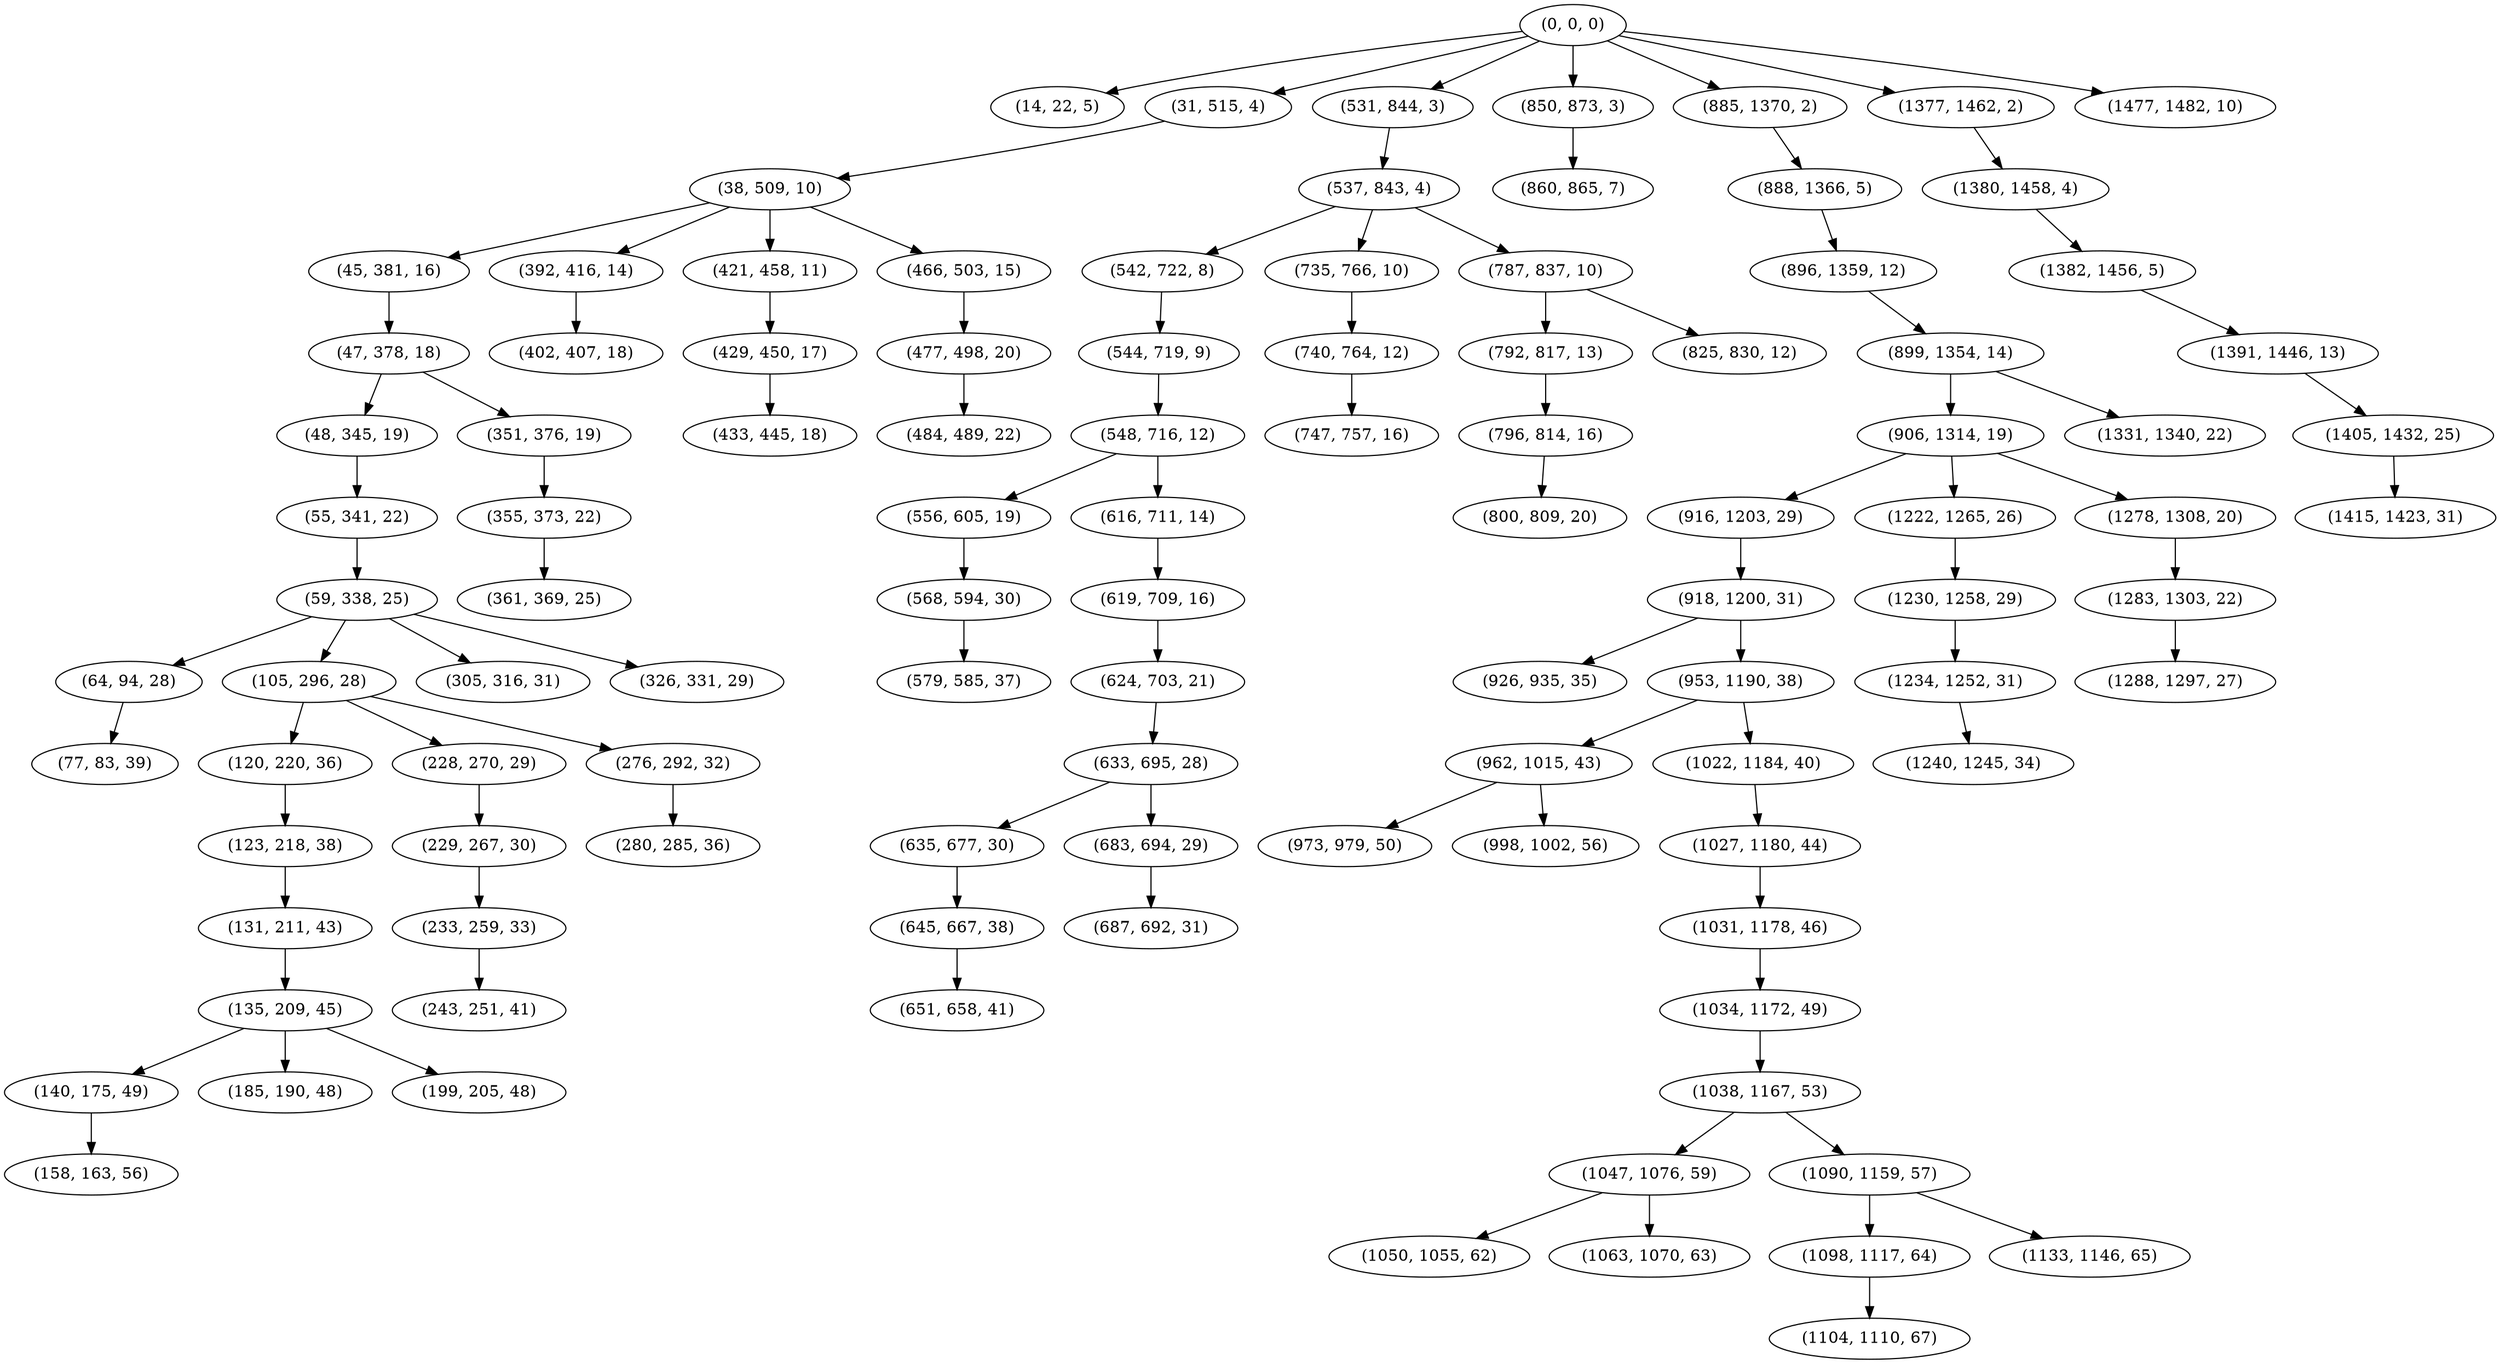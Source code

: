 digraph tree {
    "(0, 0, 0)";
    "(14, 22, 5)";
    "(31, 515, 4)";
    "(38, 509, 10)";
    "(45, 381, 16)";
    "(47, 378, 18)";
    "(48, 345, 19)";
    "(55, 341, 22)";
    "(59, 338, 25)";
    "(64, 94, 28)";
    "(77, 83, 39)";
    "(105, 296, 28)";
    "(120, 220, 36)";
    "(123, 218, 38)";
    "(131, 211, 43)";
    "(135, 209, 45)";
    "(140, 175, 49)";
    "(158, 163, 56)";
    "(185, 190, 48)";
    "(199, 205, 48)";
    "(228, 270, 29)";
    "(229, 267, 30)";
    "(233, 259, 33)";
    "(243, 251, 41)";
    "(276, 292, 32)";
    "(280, 285, 36)";
    "(305, 316, 31)";
    "(326, 331, 29)";
    "(351, 376, 19)";
    "(355, 373, 22)";
    "(361, 369, 25)";
    "(392, 416, 14)";
    "(402, 407, 18)";
    "(421, 458, 11)";
    "(429, 450, 17)";
    "(433, 445, 18)";
    "(466, 503, 15)";
    "(477, 498, 20)";
    "(484, 489, 22)";
    "(531, 844, 3)";
    "(537, 843, 4)";
    "(542, 722, 8)";
    "(544, 719, 9)";
    "(548, 716, 12)";
    "(556, 605, 19)";
    "(568, 594, 30)";
    "(579, 585, 37)";
    "(616, 711, 14)";
    "(619, 709, 16)";
    "(624, 703, 21)";
    "(633, 695, 28)";
    "(635, 677, 30)";
    "(645, 667, 38)";
    "(651, 658, 41)";
    "(683, 694, 29)";
    "(687, 692, 31)";
    "(735, 766, 10)";
    "(740, 764, 12)";
    "(747, 757, 16)";
    "(787, 837, 10)";
    "(792, 817, 13)";
    "(796, 814, 16)";
    "(800, 809, 20)";
    "(825, 830, 12)";
    "(850, 873, 3)";
    "(860, 865, 7)";
    "(885, 1370, 2)";
    "(888, 1366, 5)";
    "(896, 1359, 12)";
    "(899, 1354, 14)";
    "(906, 1314, 19)";
    "(916, 1203, 29)";
    "(918, 1200, 31)";
    "(926, 935, 35)";
    "(953, 1190, 38)";
    "(962, 1015, 43)";
    "(973, 979, 50)";
    "(998, 1002, 56)";
    "(1022, 1184, 40)";
    "(1027, 1180, 44)";
    "(1031, 1178, 46)";
    "(1034, 1172, 49)";
    "(1038, 1167, 53)";
    "(1047, 1076, 59)";
    "(1050, 1055, 62)";
    "(1063, 1070, 63)";
    "(1090, 1159, 57)";
    "(1098, 1117, 64)";
    "(1104, 1110, 67)";
    "(1133, 1146, 65)";
    "(1222, 1265, 26)";
    "(1230, 1258, 29)";
    "(1234, 1252, 31)";
    "(1240, 1245, 34)";
    "(1278, 1308, 20)";
    "(1283, 1303, 22)";
    "(1288, 1297, 27)";
    "(1331, 1340, 22)";
    "(1377, 1462, 2)";
    "(1380, 1458, 4)";
    "(1382, 1456, 5)";
    "(1391, 1446, 13)";
    "(1405, 1432, 25)";
    "(1415, 1423, 31)";
    "(1477, 1482, 10)";
    "(0, 0, 0)" -> "(14, 22, 5)";
    "(0, 0, 0)" -> "(31, 515, 4)";
    "(0, 0, 0)" -> "(531, 844, 3)";
    "(0, 0, 0)" -> "(850, 873, 3)";
    "(0, 0, 0)" -> "(885, 1370, 2)";
    "(0, 0, 0)" -> "(1377, 1462, 2)";
    "(0, 0, 0)" -> "(1477, 1482, 10)";
    "(31, 515, 4)" -> "(38, 509, 10)";
    "(38, 509, 10)" -> "(45, 381, 16)";
    "(38, 509, 10)" -> "(392, 416, 14)";
    "(38, 509, 10)" -> "(421, 458, 11)";
    "(38, 509, 10)" -> "(466, 503, 15)";
    "(45, 381, 16)" -> "(47, 378, 18)";
    "(47, 378, 18)" -> "(48, 345, 19)";
    "(47, 378, 18)" -> "(351, 376, 19)";
    "(48, 345, 19)" -> "(55, 341, 22)";
    "(55, 341, 22)" -> "(59, 338, 25)";
    "(59, 338, 25)" -> "(64, 94, 28)";
    "(59, 338, 25)" -> "(105, 296, 28)";
    "(59, 338, 25)" -> "(305, 316, 31)";
    "(59, 338, 25)" -> "(326, 331, 29)";
    "(64, 94, 28)" -> "(77, 83, 39)";
    "(105, 296, 28)" -> "(120, 220, 36)";
    "(105, 296, 28)" -> "(228, 270, 29)";
    "(105, 296, 28)" -> "(276, 292, 32)";
    "(120, 220, 36)" -> "(123, 218, 38)";
    "(123, 218, 38)" -> "(131, 211, 43)";
    "(131, 211, 43)" -> "(135, 209, 45)";
    "(135, 209, 45)" -> "(140, 175, 49)";
    "(135, 209, 45)" -> "(185, 190, 48)";
    "(135, 209, 45)" -> "(199, 205, 48)";
    "(140, 175, 49)" -> "(158, 163, 56)";
    "(228, 270, 29)" -> "(229, 267, 30)";
    "(229, 267, 30)" -> "(233, 259, 33)";
    "(233, 259, 33)" -> "(243, 251, 41)";
    "(276, 292, 32)" -> "(280, 285, 36)";
    "(351, 376, 19)" -> "(355, 373, 22)";
    "(355, 373, 22)" -> "(361, 369, 25)";
    "(392, 416, 14)" -> "(402, 407, 18)";
    "(421, 458, 11)" -> "(429, 450, 17)";
    "(429, 450, 17)" -> "(433, 445, 18)";
    "(466, 503, 15)" -> "(477, 498, 20)";
    "(477, 498, 20)" -> "(484, 489, 22)";
    "(531, 844, 3)" -> "(537, 843, 4)";
    "(537, 843, 4)" -> "(542, 722, 8)";
    "(537, 843, 4)" -> "(735, 766, 10)";
    "(537, 843, 4)" -> "(787, 837, 10)";
    "(542, 722, 8)" -> "(544, 719, 9)";
    "(544, 719, 9)" -> "(548, 716, 12)";
    "(548, 716, 12)" -> "(556, 605, 19)";
    "(548, 716, 12)" -> "(616, 711, 14)";
    "(556, 605, 19)" -> "(568, 594, 30)";
    "(568, 594, 30)" -> "(579, 585, 37)";
    "(616, 711, 14)" -> "(619, 709, 16)";
    "(619, 709, 16)" -> "(624, 703, 21)";
    "(624, 703, 21)" -> "(633, 695, 28)";
    "(633, 695, 28)" -> "(635, 677, 30)";
    "(633, 695, 28)" -> "(683, 694, 29)";
    "(635, 677, 30)" -> "(645, 667, 38)";
    "(645, 667, 38)" -> "(651, 658, 41)";
    "(683, 694, 29)" -> "(687, 692, 31)";
    "(735, 766, 10)" -> "(740, 764, 12)";
    "(740, 764, 12)" -> "(747, 757, 16)";
    "(787, 837, 10)" -> "(792, 817, 13)";
    "(787, 837, 10)" -> "(825, 830, 12)";
    "(792, 817, 13)" -> "(796, 814, 16)";
    "(796, 814, 16)" -> "(800, 809, 20)";
    "(850, 873, 3)" -> "(860, 865, 7)";
    "(885, 1370, 2)" -> "(888, 1366, 5)";
    "(888, 1366, 5)" -> "(896, 1359, 12)";
    "(896, 1359, 12)" -> "(899, 1354, 14)";
    "(899, 1354, 14)" -> "(906, 1314, 19)";
    "(899, 1354, 14)" -> "(1331, 1340, 22)";
    "(906, 1314, 19)" -> "(916, 1203, 29)";
    "(906, 1314, 19)" -> "(1222, 1265, 26)";
    "(906, 1314, 19)" -> "(1278, 1308, 20)";
    "(916, 1203, 29)" -> "(918, 1200, 31)";
    "(918, 1200, 31)" -> "(926, 935, 35)";
    "(918, 1200, 31)" -> "(953, 1190, 38)";
    "(953, 1190, 38)" -> "(962, 1015, 43)";
    "(953, 1190, 38)" -> "(1022, 1184, 40)";
    "(962, 1015, 43)" -> "(973, 979, 50)";
    "(962, 1015, 43)" -> "(998, 1002, 56)";
    "(1022, 1184, 40)" -> "(1027, 1180, 44)";
    "(1027, 1180, 44)" -> "(1031, 1178, 46)";
    "(1031, 1178, 46)" -> "(1034, 1172, 49)";
    "(1034, 1172, 49)" -> "(1038, 1167, 53)";
    "(1038, 1167, 53)" -> "(1047, 1076, 59)";
    "(1038, 1167, 53)" -> "(1090, 1159, 57)";
    "(1047, 1076, 59)" -> "(1050, 1055, 62)";
    "(1047, 1076, 59)" -> "(1063, 1070, 63)";
    "(1090, 1159, 57)" -> "(1098, 1117, 64)";
    "(1090, 1159, 57)" -> "(1133, 1146, 65)";
    "(1098, 1117, 64)" -> "(1104, 1110, 67)";
    "(1222, 1265, 26)" -> "(1230, 1258, 29)";
    "(1230, 1258, 29)" -> "(1234, 1252, 31)";
    "(1234, 1252, 31)" -> "(1240, 1245, 34)";
    "(1278, 1308, 20)" -> "(1283, 1303, 22)";
    "(1283, 1303, 22)" -> "(1288, 1297, 27)";
    "(1377, 1462, 2)" -> "(1380, 1458, 4)";
    "(1380, 1458, 4)" -> "(1382, 1456, 5)";
    "(1382, 1456, 5)" -> "(1391, 1446, 13)";
    "(1391, 1446, 13)" -> "(1405, 1432, 25)";
    "(1405, 1432, 25)" -> "(1415, 1423, 31)";
}
